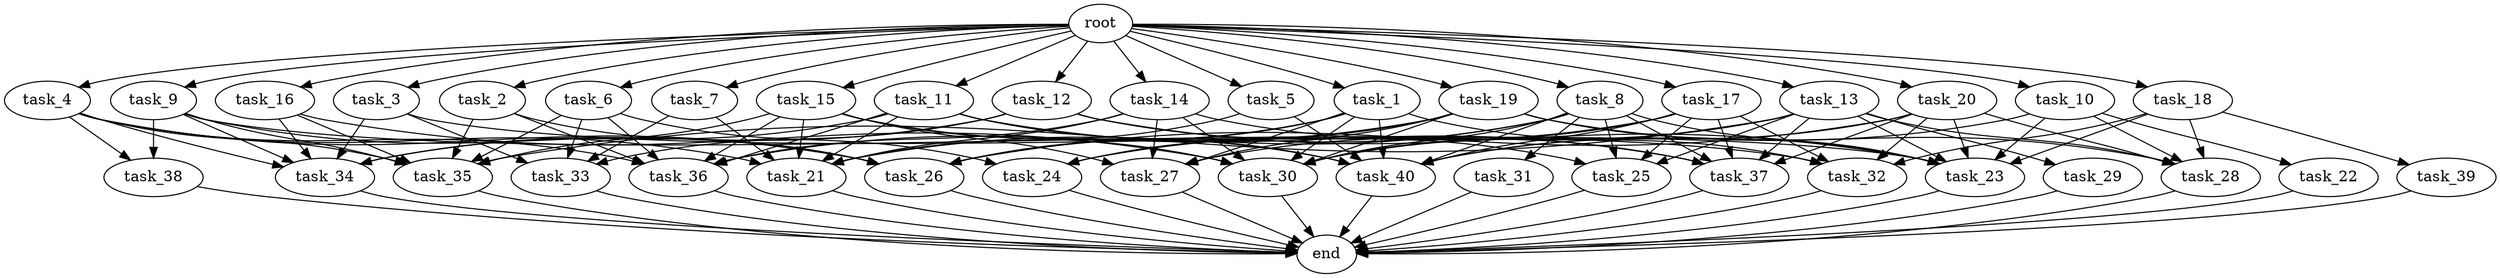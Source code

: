 digraph G {
  root [size="0.000000e+00"];
  task_1 [size="2.698427e+09"];
  task_2 [size="7.040356e+09"];
  task_3 [size="1.810289e+09"];
  task_4 [size="9.478994e+09"];
  task_5 [size="5.612220e+09"];
  task_6 [size="8.890047e+09"];
  task_7 [size="3.496458e+09"];
  task_8 [size="4.631092e+09"];
  task_9 [size="4.988450e+08"];
  task_10 [size="2.329913e+09"];
  task_11 [size="1.675865e+08"];
  task_12 [size="1.413818e+09"];
  task_13 [size="1.962573e+09"];
  task_14 [size="1.235788e+09"];
  task_15 [size="7.311133e+09"];
  task_16 [size="1.500105e+09"];
  task_17 [size="6.336567e+09"];
  task_18 [size="6.390148e+08"];
  task_19 [size="5.072251e+09"];
  task_20 [size="8.356296e+09"];
  task_21 [size="3.622531e+08"];
  task_22 [size="2.753095e+09"];
  task_23 [size="5.716635e+09"];
  task_24 [size="9.690423e+09"];
  task_25 [size="4.015600e+09"];
  task_26 [size="6.431637e+09"];
  task_27 [size="3.446951e+09"];
  task_28 [size="9.954640e+09"];
  task_29 [size="1.621347e+09"];
  task_30 [size="8.509970e+09"];
  task_31 [size="4.081335e+09"];
  task_32 [size="2.108995e+09"];
  task_33 [size="1.191543e+09"];
  task_34 [size="5.608374e+09"];
  task_35 [size="3.845033e+09"];
  task_36 [size="8.864469e+09"];
  task_37 [size="1.373872e+08"];
  task_38 [size="9.522304e+09"];
  task_39 [size="6.389748e+09"];
  task_40 [size="1.991098e+08"];
  end [size="0.000000e+00"];

  root -> task_1 [size="1.000000e-12"];
  root -> task_2 [size="1.000000e-12"];
  root -> task_3 [size="1.000000e-12"];
  root -> task_4 [size="1.000000e-12"];
  root -> task_5 [size="1.000000e-12"];
  root -> task_6 [size="1.000000e-12"];
  root -> task_7 [size="1.000000e-12"];
  root -> task_8 [size="1.000000e-12"];
  root -> task_9 [size="1.000000e-12"];
  root -> task_10 [size="1.000000e-12"];
  root -> task_11 [size="1.000000e-12"];
  root -> task_12 [size="1.000000e-12"];
  root -> task_13 [size="1.000000e-12"];
  root -> task_14 [size="1.000000e-12"];
  root -> task_15 [size="1.000000e-12"];
  root -> task_16 [size="1.000000e-12"];
  root -> task_17 [size="1.000000e-12"];
  root -> task_18 [size="1.000000e-12"];
  root -> task_19 [size="1.000000e-12"];
  root -> task_20 [size="1.000000e-12"];
  task_1 -> task_21 [size="4.528163e+06"];
  task_1 -> task_26 [size="9.188052e+07"];
  task_1 -> task_27 [size="6.893902e+07"];
  task_1 -> task_30 [size="1.063746e+08"];
  task_1 -> task_32 [size="4.217991e+07"];
  task_1 -> task_40 [size="2.488873e+06"];
  task_2 -> task_26 [size="9.188052e+07"];
  task_2 -> task_35 [size="5.492905e+07"];
  task_2 -> task_36 [size="1.266353e+08"];
  task_3 -> task_23 [size="7.145794e+07"];
  task_3 -> task_33 [size="2.978858e+07"];
  task_3 -> task_34 [size="9.347290e+07"];
  task_4 -> task_21 [size="4.528163e+06"];
  task_4 -> task_26 [size="9.188052e+07"];
  task_4 -> task_34 [size="9.347290e+07"];
  task_4 -> task_35 [size="5.492905e+07"];
  task_4 -> task_36 [size="1.266353e+08"];
  task_4 -> task_38 [size="4.761152e+08"];
  task_5 -> task_21 [size="4.528163e+06"];
  task_5 -> task_40 [size="2.488873e+06"];
  task_6 -> task_24 [size="3.230141e+08"];
  task_6 -> task_33 [size="2.978858e+07"];
  task_6 -> task_35 [size="5.492905e+07"];
  task_6 -> task_36 [size="1.266353e+08"];
  task_7 -> task_21 [size="4.528163e+06"];
  task_7 -> task_33 [size="2.978858e+07"];
  task_8 -> task_21 [size="4.528163e+06"];
  task_8 -> task_23 [size="7.145794e+07"];
  task_8 -> task_25 [size="1.003900e+08"];
  task_8 -> task_26 [size="9.188052e+07"];
  task_8 -> task_30 [size="1.063746e+08"];
  task_8 -> task_31 [size="4.081335e+08"];
  task_8 -> task_37 [size="2.289786e+06"];
  task_8 -> task_40 [size="2.488873e+06"];
  task_9 -> task_26 [size="9.188052e+07"];
  task_9 -> task_32 [size="4.217991e+07"];
  task_9 -> task_34 [size="9.347290e+07"];
  task_9 -> task_35 [size="5.492905e+07"];
  task_9 -> task_38 [size="4.761152e+08"];
  task_10 -> task_22 [size="2.753095e+08"];
  task_10 -> task_23 [size="7.145794e+07"];
  task_10 -> task_28 [size="1.990928e+08"];
  task_10 -> task_40 [size="2.488873e+06"];
  task_11 -> task_21 [size="4.528163e+06"];
  task_11 -> task_34 [size="9.347290e+07"];
  task_11 -> task_36 [size="1.266353e+08"];
  task_11 -> task_37 [size="2.289786e+06"];
  task_11 -> task_40 [size="2.488873e+06"];
  task_12 -> task_23 [size="7.145794e+07"];
  task_12 -> task_25 [size="1.003900e+08"];
  task_12 -> task_33 [size="2.978858e+07"];
  task_12 -> task_34 [size="9.347290e+07"];
  task_13 -> task_23 [size="7.145794e+07"];
  task_13 -> task_25 [size="1.003900e+08"];
  task_13 -> task_27 [size="6.893902e+07"];
  task_13 -> task_28 [size="1.990928e+08"];
  task_13 -> task_29 [size="1.621347e+08"];
  task_13 -> task_30 [size="1.063746e+08"];
  task_13 -> task_35 [size="5.492905e+07"];
  task_13 -> task_37 [size="2.289786e+06"];
  task_14 -> task_21 [size="4.528163e+06"];
  task_14 -> task_27 [size="6.893902e+07"];
  task_14 -> task_30 [size="1.063746e+08"];
  task_14 -> task_36 [size="1.266353e+08"];
  task_14 -> task_37 [size="2.289786e+06"];
  task_15 -> task_21 [size="4.528163e+06"];
  task_15 -> task_27 [size="6.893902e+07"];
  task_15 -> task_30 [size="1.063746e+08"];
  task_15 -> task_35 [size="5.492905e+07"];
  task_15 -> task_36 [size="1.266353e+08"];
  task_15 -> task_40 [size="2.488873e+06"];
  task_16 -> task_30 [size="1.063746e+08"];
  task_16 -> task_34 [size="9.347290e+07"];
  task_16 -> task_35 [size="5.492905e+07"];
  task_17 -> task_24 [size="3.230141e+08"];
  task_17 -> task_25 [size="1.003900e+08"];
  task_17 -> task_30 [size="1.063746e+08"];
  task_17 -> task_32 [size="4.217991e+07"];
  task_17 -> task_37 [size="2.289786e+06"];
  task_17 -> task_40 [size="2.488873e+06"];
  task_18 -> task_23 [size="7.145794e+07"];
  task_18 -> task_28 [size="1.990928e+08"];
  task_18 -> task_32 [size="4.217991e+07"];
  task_18 -> task_39 [size="6.389748e+08"];
  task_19 -> task_23 [size="7.145794e+07"];
  task_19 -> task_24 [size="3.230141e+08"];
  task_19 -> task_26 [size="9.188052e+07"];
  task_19 -> task_27 [size="6.893902e+07"];
  task_19 -> task_28 [size="1.990928e+08"];
  task_19 -> task_30 [size="1.063746e+08"];
  task_19 -> task_36 [size="1.266353e+08"];
  task_20 -> task_23 [size="7.145794e+07"];
  task_20 -> task_26 [size="9.188052e+07"];
  task_20 -> task_28 [size="1.990928e+08"];
  task_20 -> task_32 [size="4.217991e+07"];
  task_20 -> task_37 [size="2.289786e+06"];
  task_20 -> task_40 [size="2.488873e+06"];
  task_21 -> end [size="1.000000e-12"];
  task_22 -> end [size="1.000000e-12"];
  task_23 -> end [size="1.000000e-12"];
  task_24 -> end [size="1.000000e-12"];
  task_25 -> end [size="1.000000e-12"];
  task_26 -> end [size="1.000000e-12"];
  task_27 -> end [size="1.000000e-12"];
  task_28 -> end [size="1.000000e-12"];
  task_29 -> end [size="1.000000e-12"];
  task_30 -> end [size="1.000000e-12"];
  task_31 -> end [size="1.000000e-12"];
  task_32 -> end [size="1.000000e-12"];
  task_33 -> end [size="1.000000e-12"];
  task_34 -> end [size="1.000000e-12"];
  task_35 -> end [size="1.000000e-12"];
  task_36 -> end [size="1.000000e-12"];
  task_37 -> end [size="1.000000e-12"];
  task_38 -> end [size="1.000000e-12"];
  task_39 -> end [size="1.000000e-12"];
  task_40 -> end [size="1.000000e-12"];
}
